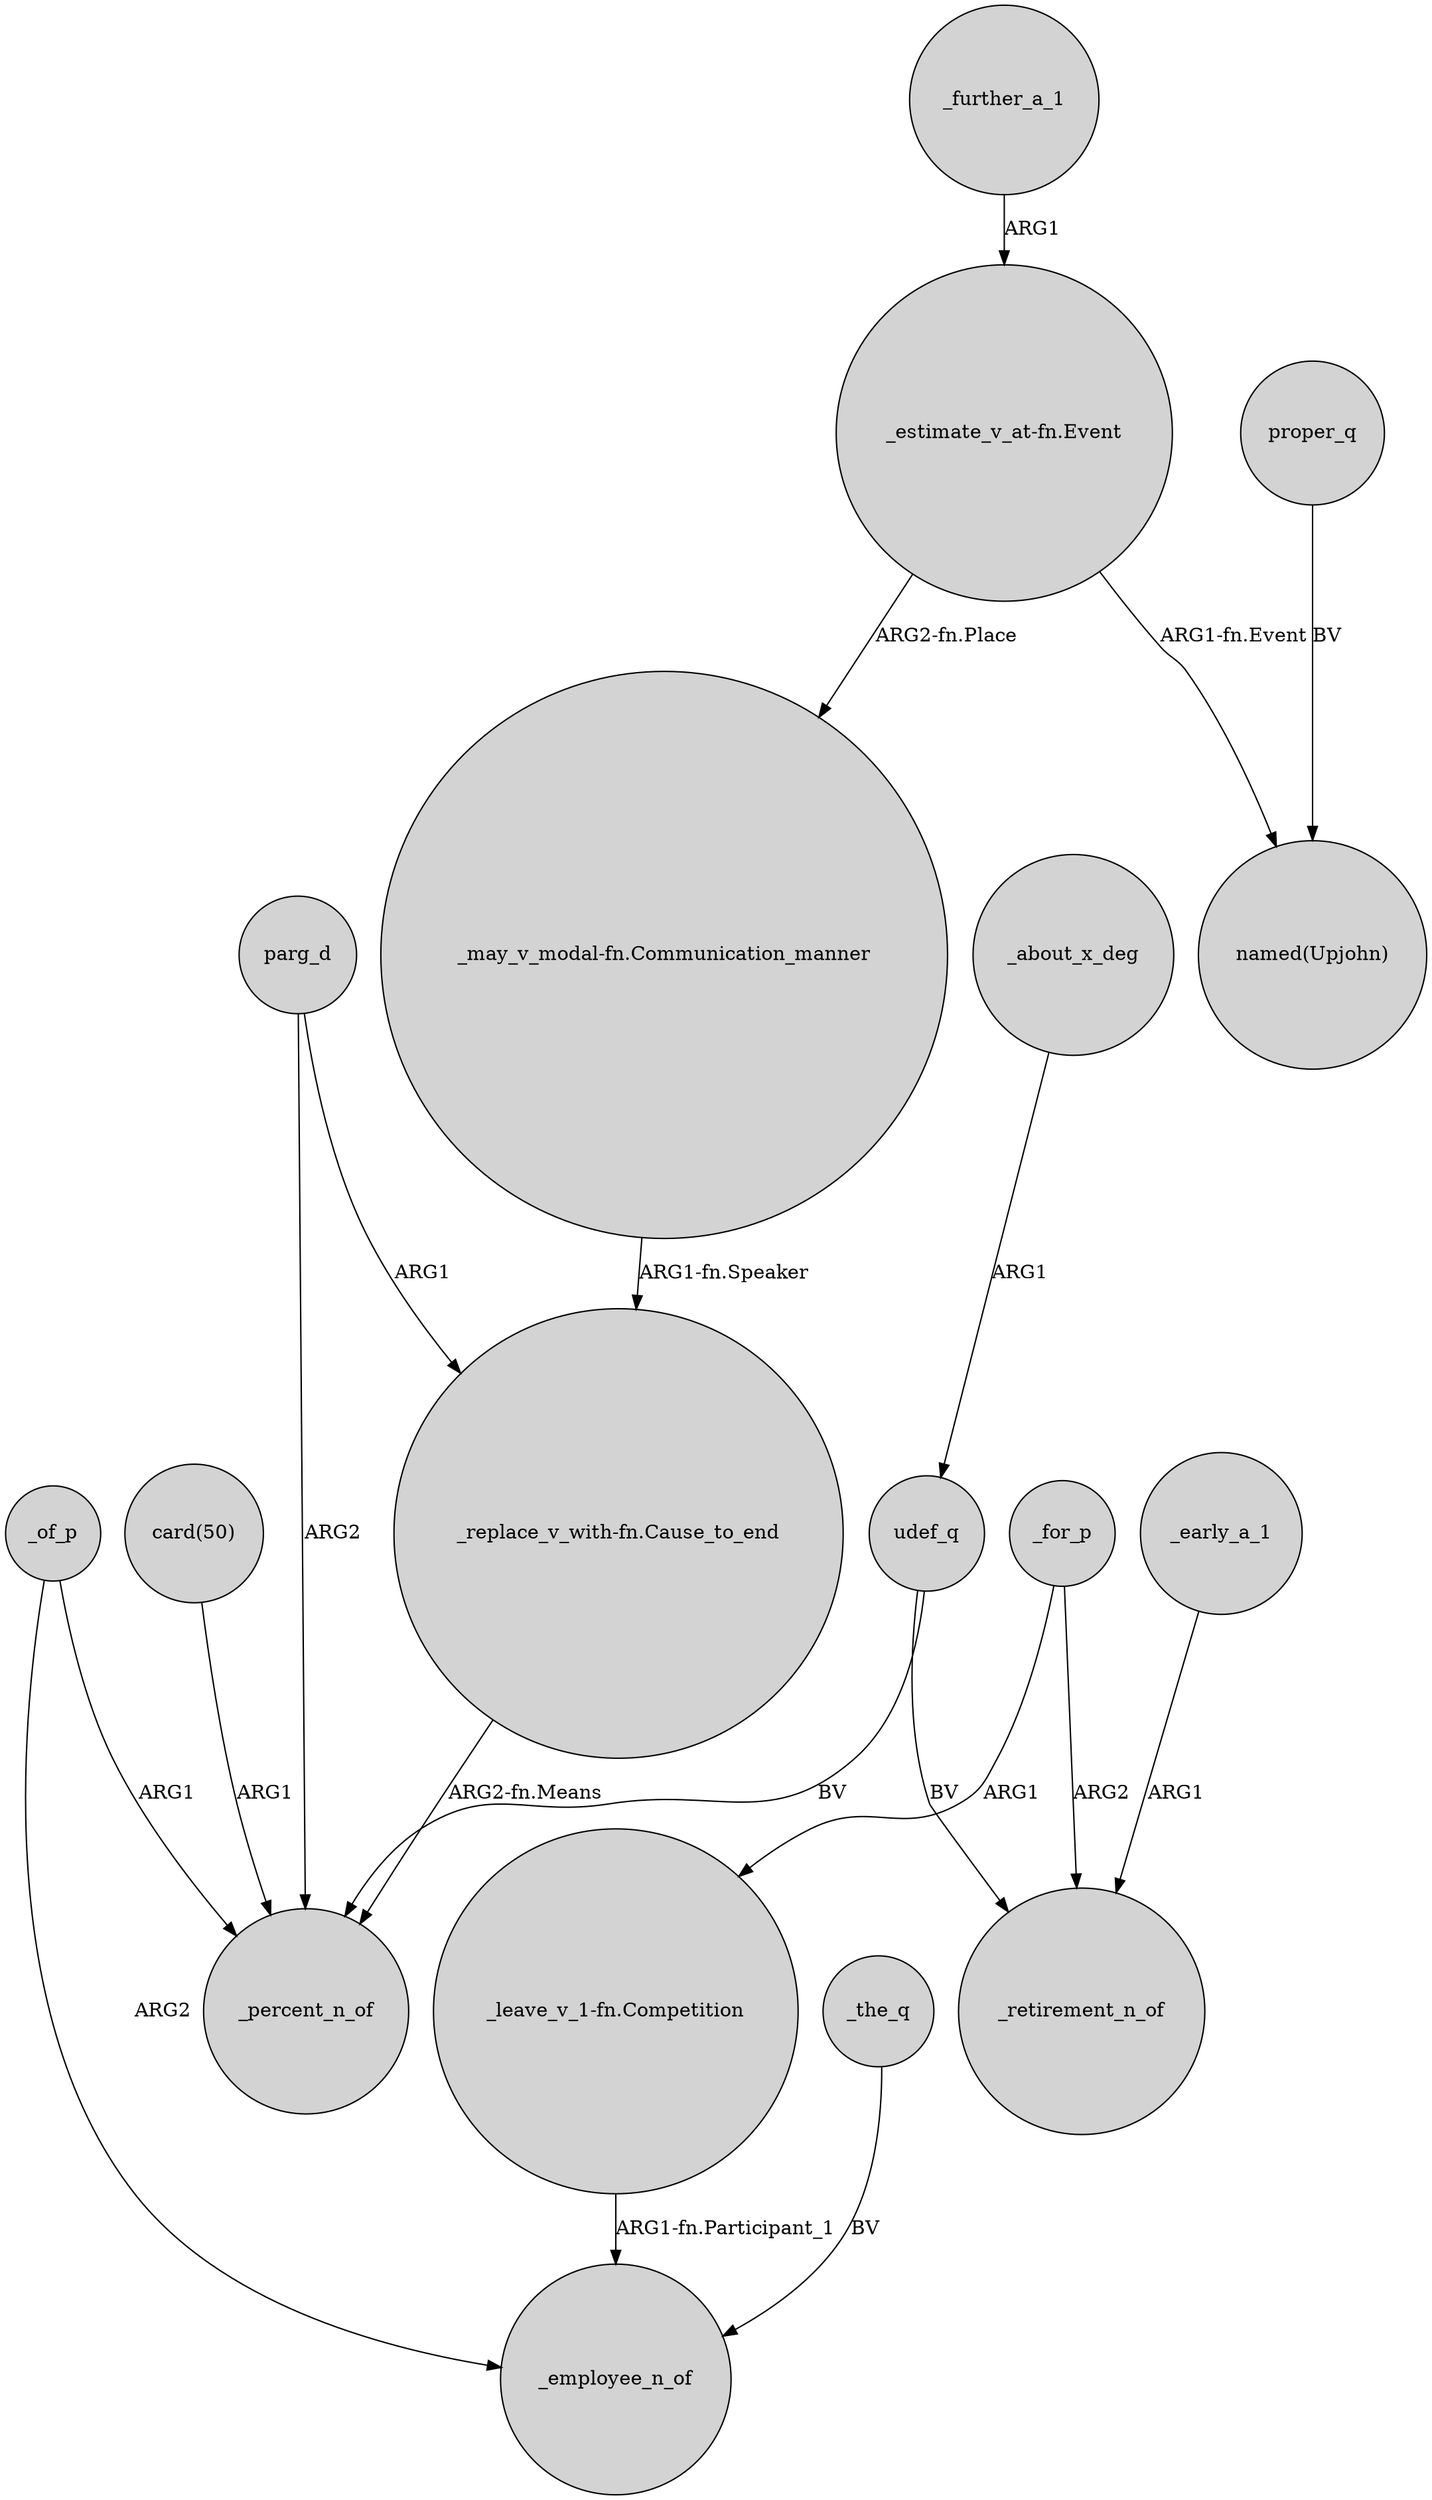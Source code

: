digraph {
	node [shape=circle style=filled]
	_further_a_1 -> "_estimate_v_at-fn.Event" [label=ARG1]
	"_replace_v_with-fn.Cause_to_end" -> _percent_n_of [label="ARG2-fn.Means"]
	_for_p -> "_leave_v_1-fn.Competition" [label=ARG1]
	"_may_v_modal-fn.Communication_manner" -> "_replace_v_with-fn.Cause_to_end" [label="ARG1-fn.Speaker"]
	_of_p -> _percent_n_of [label=ARG1]
	_about_x_deg -> udef_q [label=ARG1]
	proper_q -> "named(Upjohn)" [label=BV]
	"_estimate_v_at-fn.Event" -> "named(Upjohn)" [label="ARG1-fn.Event"]
	udef_q -> _percent_n_of [label=BV]
	udef_q -> _retirement_n_of [label=BV]
	parg_d -> _percent_n_of [label=ARG2]
	_of_p -> _employee_n_of [label=ARG2]
	"card(50)" -> _percent_n_of [label=ARG1]
	"_estimate_v_at-fn.Event" -> "_may_v_modal-fn.Communication_manner" [label="ARG2-fn.Place"]
	_the_q -> _employee_n_of [label=BV]
	_for_p -> _retirement_n_of [label=ARG2]
	"_leave_v_1-fn.Competition" -> _employee_n_of [label="ARG1-fn.Participant_1"]
	parg_d -> "_replace_v_with-fn.Cause_to_end" [label=ARG1]
	_early_a_1 -> _retirement_n_of [label=ARG1]
}
